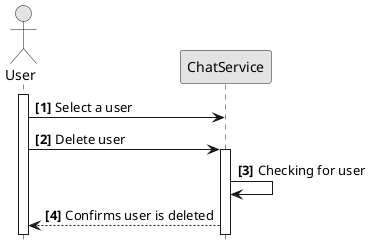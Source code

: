 @startuml
hide footbox
autonumber "<b>[0]"
skinparam monochrome true

actor User
participant ChatService

activate User
User -> ChatService: Select a user
User -> ChatService: Delete user

activate ChatService
ChatService -> ChatService: Checking for user
ChatService --> User: Confirms user is deleted
@enduml
